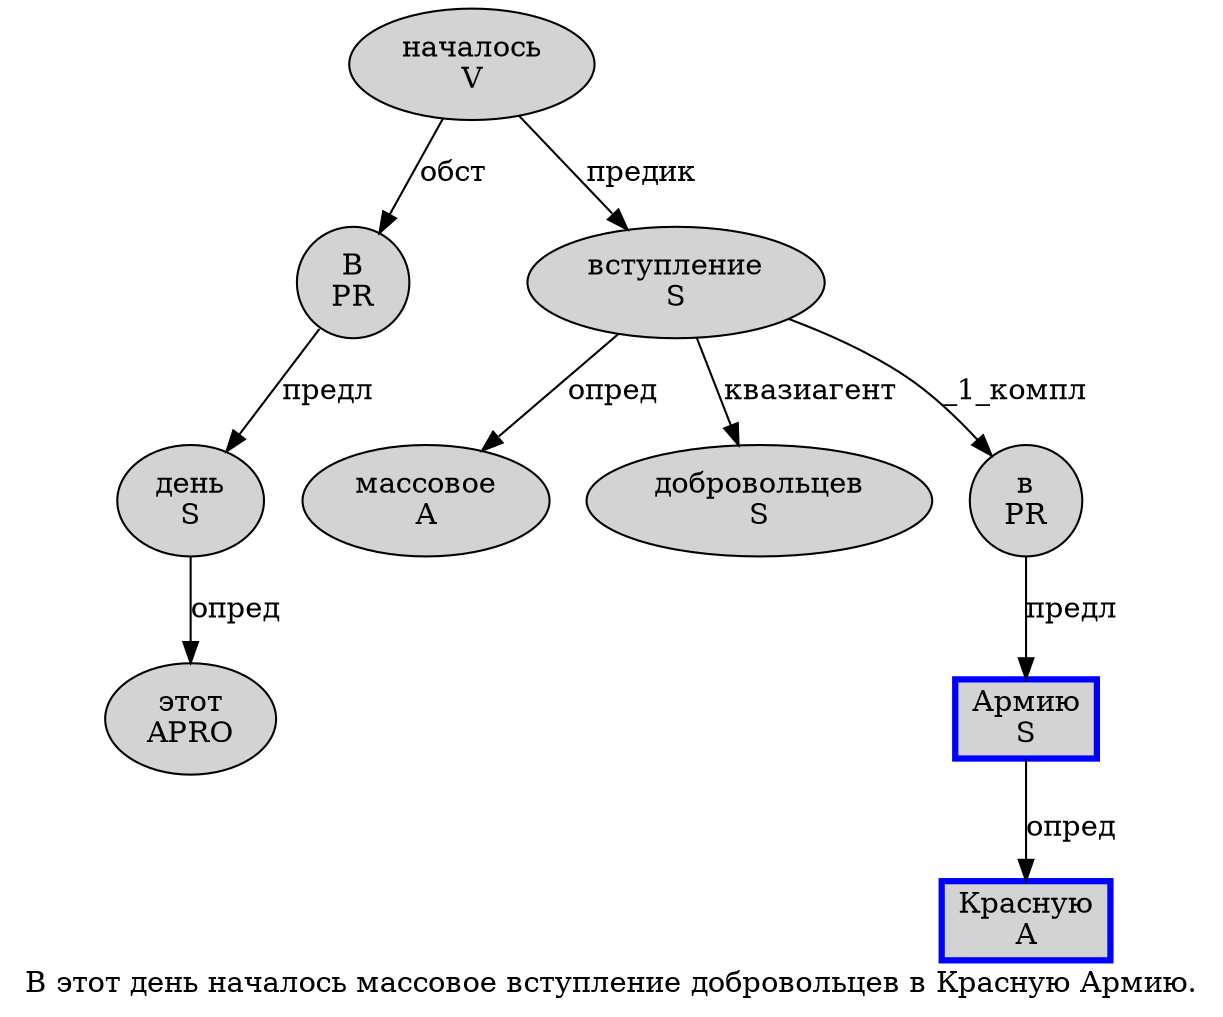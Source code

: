 digraph SENTENCE_732 {
	graph [label="В этот день началось массовое вступление добровольцев в Красную Армию."]
	node [style=filled]
		0 [label="В
PR" color="" fillcolor=lightgray penwidth=1 shape=ellipse]
		1 [label="этот
APRO" color="" fillcolor=lightgray penwidth=1 shape=ellipse]
		2 [label="день
S" color="" fillcolor=lightgray penwidth=1 shape=ellipse]
		3 [label="началось
V" color="" fillcolor=lightgray penwidth=1 shape=ellipse]
		4 [label="массовое
A" color="" fillcolor=lightgray penwidth=1 shape=ellipse]
		5 [label="вступление
S" color="" fillcolor=lightgray penwidth=1 shape=ellipse]
		6 [label="добровольцев
S" color="" fillcolor=lightgray penwidth=1 shape=ellipse]
		7 [label="в
PR" color="" fillcolor=lightgray penwidth=1 shape=ellipse]
		8 [label="Красную
A" color=blue fillcolor=lightgray penwidth=3 shape=box]
		9 [label="Армию
S" color=blue fillcolor=lightgray penwidth=3 shape=box]
			3 -> 0 [label="обст"]
			3 -> 5 [label="предик"]
			7 -> 9 [label="предл"]
			2 -> 1 [label="опред"]
			0 -> 2 [label="предл"]
			9 -> 8 [label="опред"]
			5 -> 4 [label="опред"]
			5 -> 6 [label="квазиагент"]
			5 -> 7 [label="_1_компл"]
}